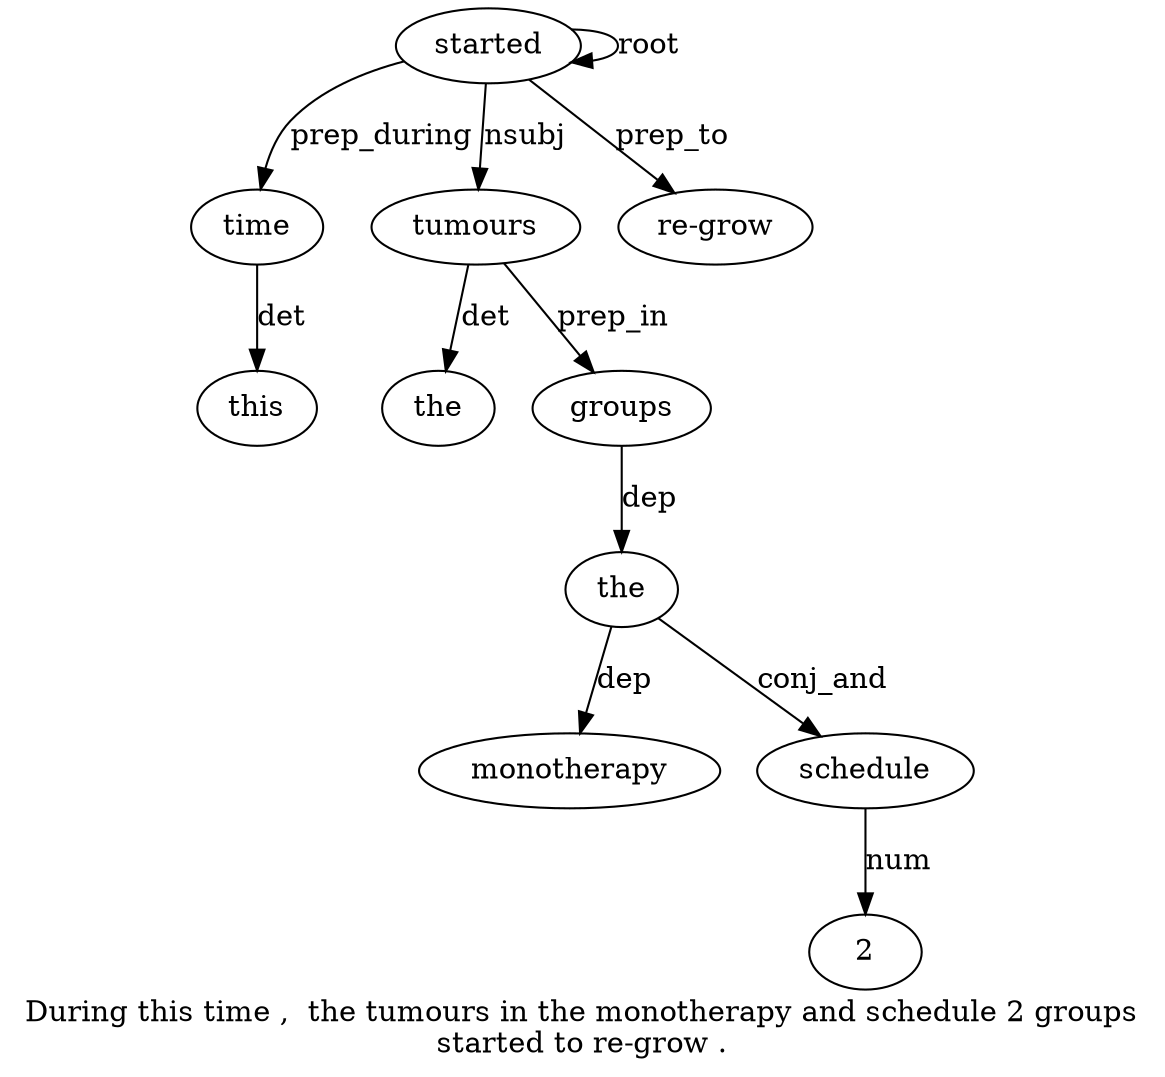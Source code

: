 digraph "During this time ,  the tumours in the monotherapy and schedule 2 groups started to re-grow ." {
label="During this time ,  the tumours in the monotherapy and schedule 2 groups
started to re-grow .";
time3 [style=filled, fillcolor=white, label=time];
this2 [style=filled, fillcolor=white, label=this];
time3 -> this2  [label=det];
started14 [style=filled, fillcolor=white, label=started];
started14 -> time3  [label=prep_during];
tumours6 [style=filled, fillcolor=white, label=tumours];
the5 [style=filled, fillcolor=white, label=the];
tumours6 -> the5  [label=det];
started14 -> tumours6  [label=nsubj];
groups13 [style=filled, fillcolor=white, label=groups];
the8 [style=filled, fillcolor=white, label=the];
groups13 -> the8  [label=dep];
monotherapy9 [style=filled, fillcolor=white, label=monotherapy];
the8 -> monotherapy9  [label=dep];
schedule11 [style=filled, fillcolor=white, label=schedule];
the8 -> schedule11  [label=conj_and];
21 [style=filled, fillcolor=white, label=2];
schedule11 -> 21  [label=num];
tumours6 -> groups13  [label=prep_in];
started14 -> started14  [label=root];
"re-grow16" [style=filled, fillcolor=white, label="re-grow"];
started14 -> "re-grow16"  [label=prep_to];
}
